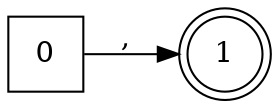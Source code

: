 digraph Generadocomma {
rankdir=LR;
0 [ shape=square]
1 [ shape=doublecircle]
0->1[label=", "]
}
